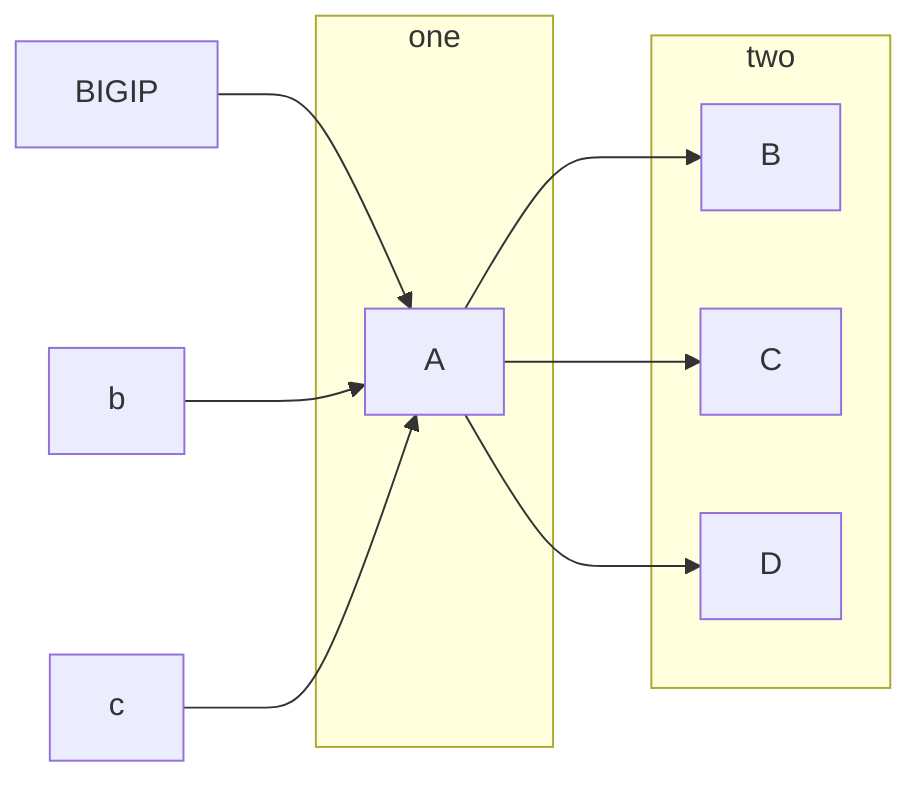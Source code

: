 graph LR;
    BIGIP --> A
    b --> A
    c --> A
    A --> B
    A --> C
    A --> D

    subgraph one
        A
    end
    subgraph two
        B
        C
        D
    end